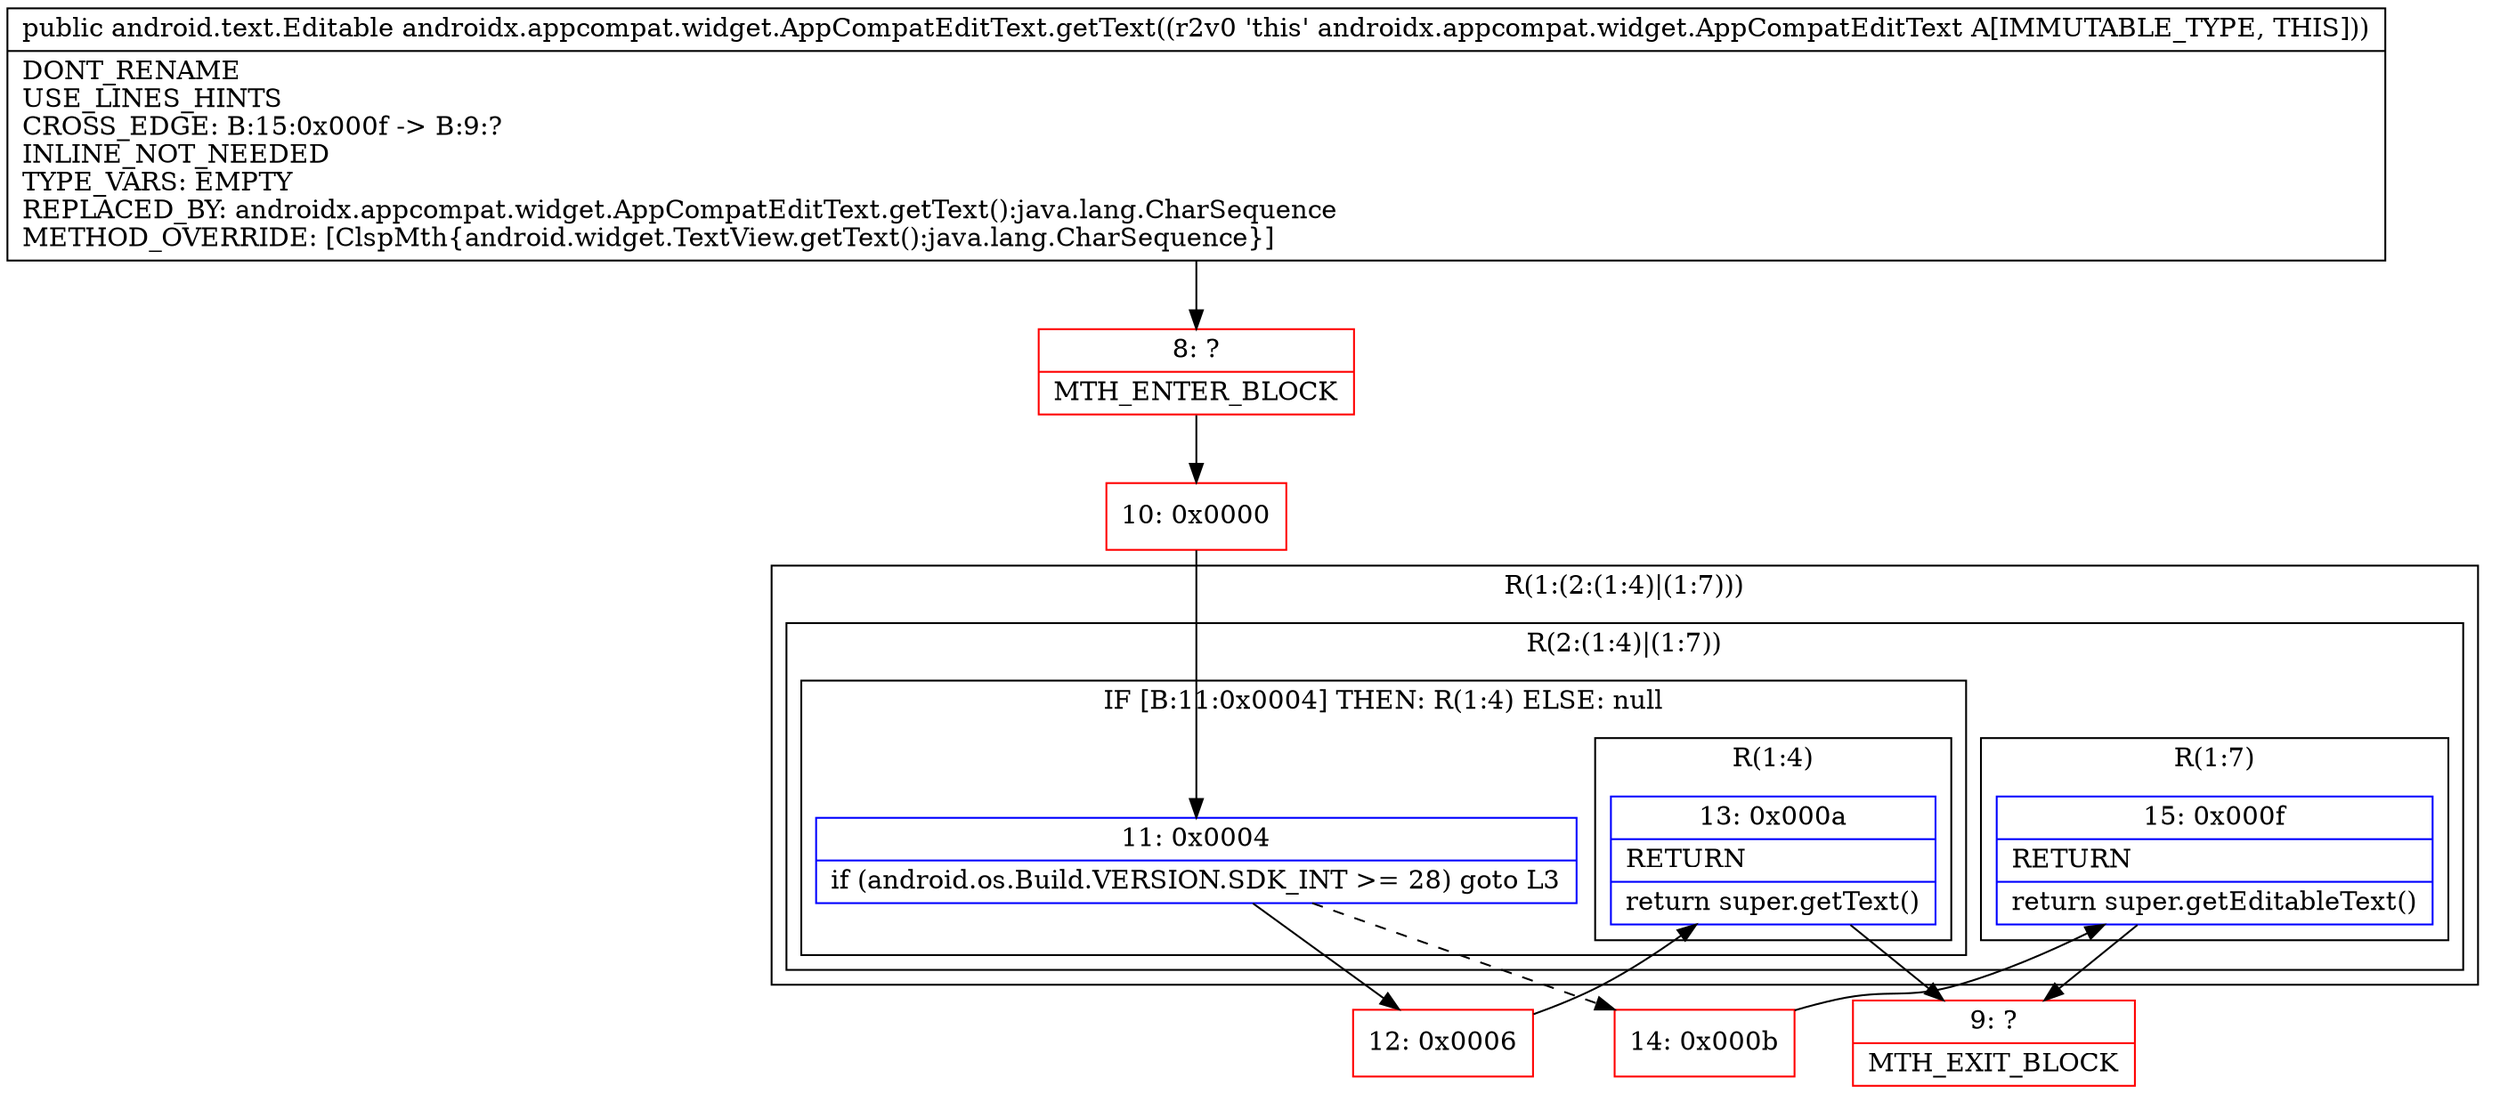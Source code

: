 digraph "CFG forandroidx.appcompat.widget.AppCompatEditText.getText()Landroid\/text\/Editable;" {
subgraph cluster_Region_2050026548 {
label = "R(1:(2:(1:4)|(1:7)))";
node [shape=record,color=blue];
subgraph cluster_Region_2146959700 {
label = "R(2:(1:4)|(1:7))";
node [shape=record,color=blue];
subgraph cluster_IfRegion_353419253 {
label = "IF [B:11:0x0004] THEN: R(1:4) ELSE: null";
node [shape=record,color=blue];
Node_11 [shape=record,label="{11\:\ 0x0004|if (android.os.Build.VERSION.SDK_INT \>= 28) goto L3\l}"];
subgraph cluster_Region_1170164011 {
label = "R(1:4)";
node [shape=record,color=blue];
Node_13 [shape=record,label="{13\:\ 0x000a|RETURN\l|return super.getText()\l}"];
}
}
subgraph cluster_Region_949181668 {
label = "R(1:7)";
node [shape=record,color=blue];
Node_15 [shape=record,label="{15\:\ 0x000f|RETURN\l|return super.getEditableText()\l}"];
}
}
}
Node_8 [shape=record,color=red,label="{8\:\ ?|MTH_ENTER_BLOCK\l}"];
Node_10 [shape=record,color=red,label="{10\:\ 0x0000}"];
Node_12 [shape=record,color=red,label="{12\:\ 0x0006}"];
Node_9 [shape=record,color=red,label="{9\:\ ?|MTH_EXIT_BLOCK\l}"];
Node_14 [shape=record,color=red,label="{14\:\ 0x000b}"];
MethodNode[shape=record,label="{public android.text.Editable androidx.appcompat.widget.AppCompatEditText.getText((r2v0 'this' androidx.appcompat.widget.AppCompatEditText A[IMMUTABLE_TYPE, THIS]))  | DONT_RENAME\lUSE_LINES_HINTS\lCROSS_EDGE: B:15:0x000f \-\> B:9:?\lINLINE_NOT_NEEDED\lTYPE_VARS: EMPTY\lREPLACED_BY: androidx.appcompat.widget.AppCompatEditText.getText():java.lang.CharSequence\lMETHOD_OVERRIDE: [ClspMth\{android.widget.TextView.getText():java.lang.CharSequence\}]\l}"];
MethodNode -> Node_8;Node_11 -> Node_12;
Node_11 -> Node_14[style=dashed];
Node_13 -> Node_9;
Node_15 -> Node_9;
Node_8 -> Node_10;
Node_10 -> Node_11;
Node_12 -> Node_13;
Node_14 -> Node_15;
}

